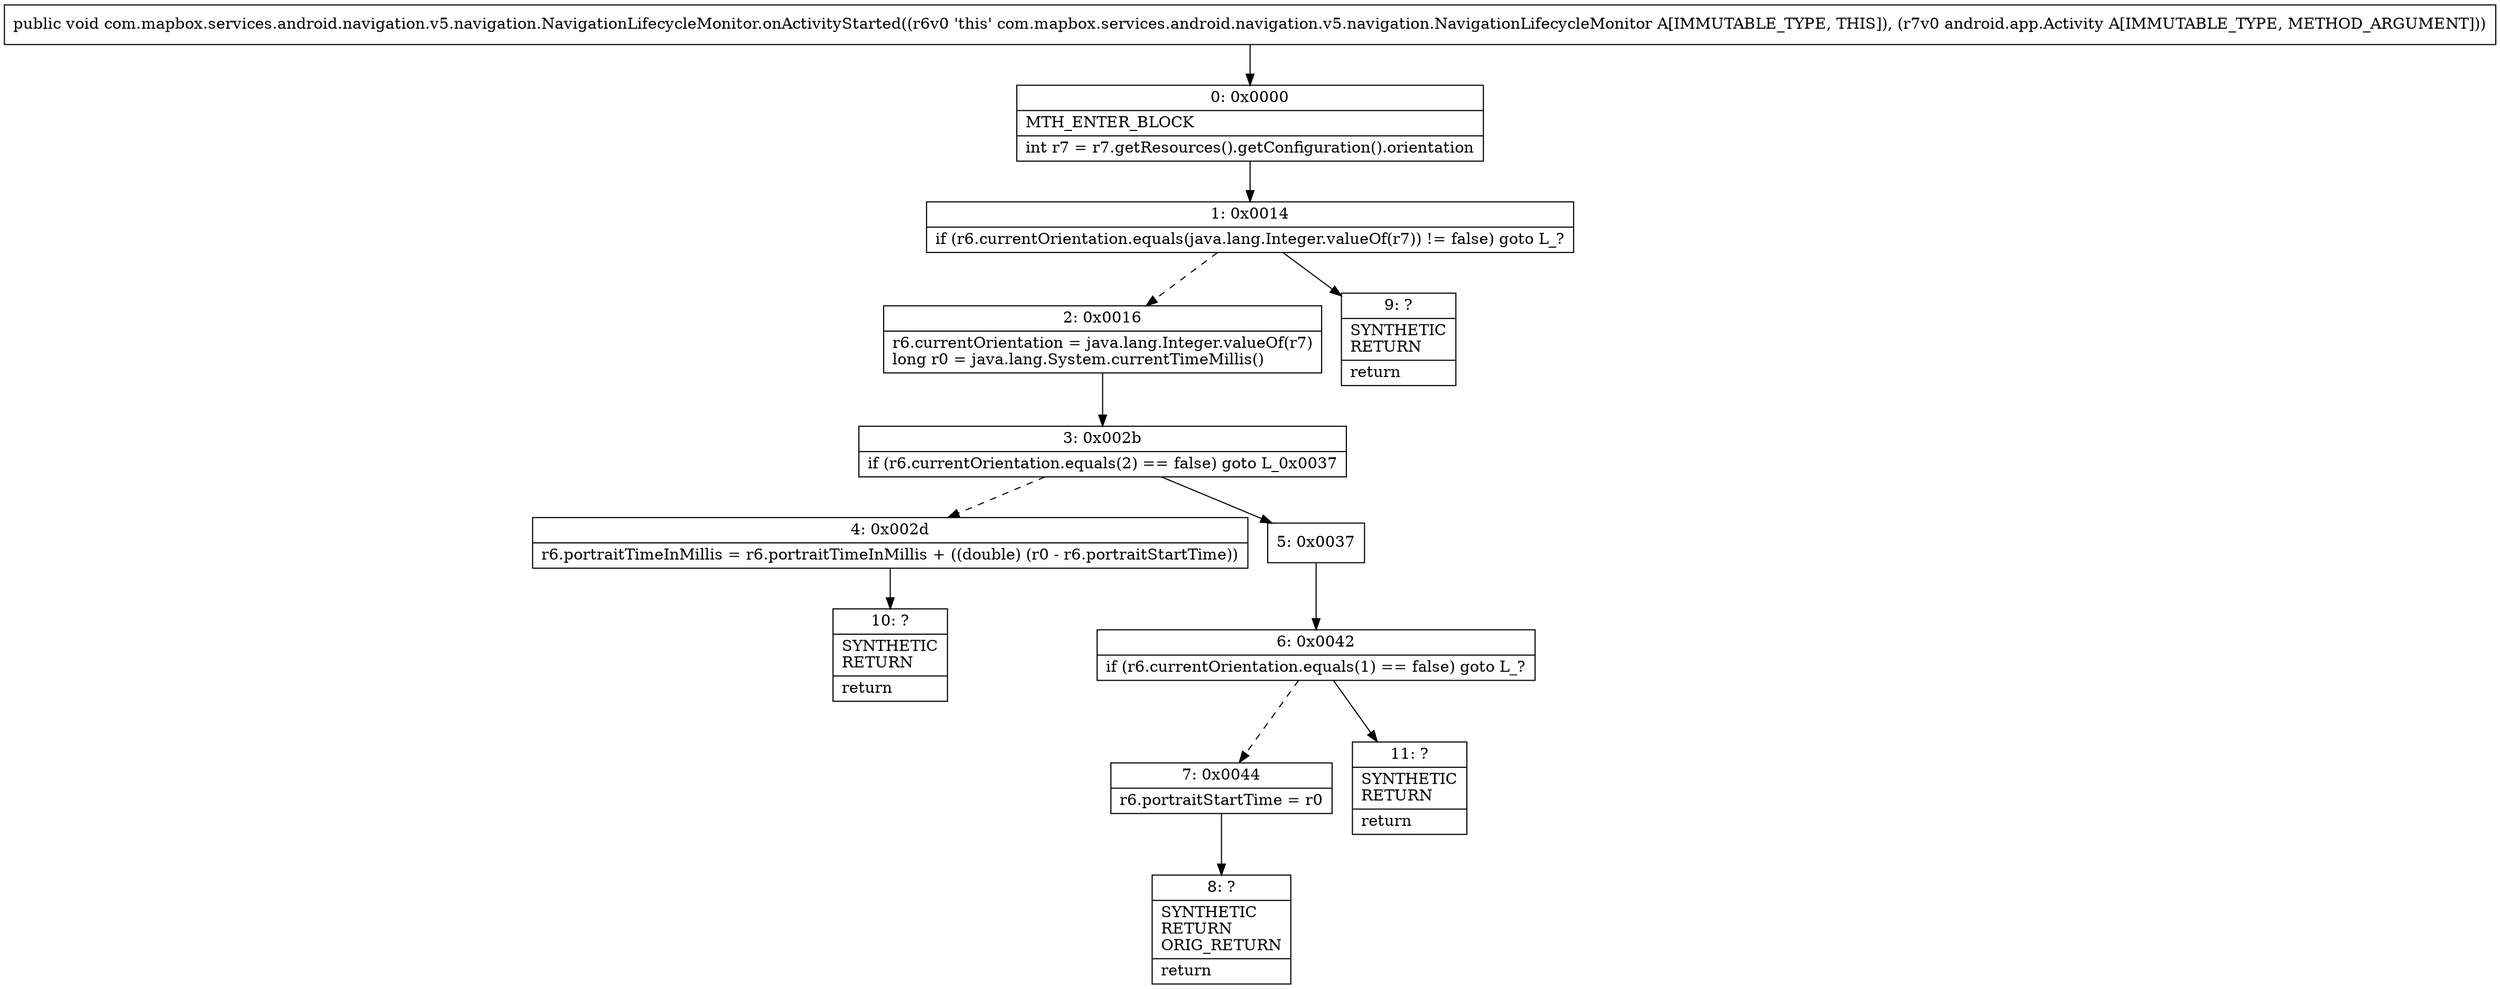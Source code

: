 digraph "CFG forcom.mapbox.services.android.navigation.v5.navigation.NavigationLifecycleMonitor.onActivityStarted(Landroid\/app\/Activity;)V" {
Node_0 [shape=record,label="{0\:\ 0x0000|MTH_ENTER_BLOCK\l|int r7 = r7.getResources().getConfiguration().orientation\l}"];
Node_1 [shape=record,label="{1\:\ 0x0014|if (r6.currentOrientation.equals(java.lang.Integer.valueOf(r7)) != false) goto L_?\l}"];
Node_2 [shape=record,label="{2\:\ 0x0016|r6.currentOrientation = java.lang.Integer.valueOf(r7)\llong r0 = java.lang.System.currentTimeMillis()\l}"];
Node_3 [shape=record,label="{3\:\ 0x002b|if (r6.currentOrientation.equals(2) == false) goto L_0x0037\l}"];
Node_4 [shape=record,label="{4\:\ 0x002d|r6.portraitTimeInMillis = r6.portraitTimeInMillis + ((double) (r0 \- r6.portraitStartTime))\l}"];
Node_5 [shape=record,label="{5\:\ 0x0037}"];
Node_6 [shape=record,label="{6\:\ 0x0042|if (r6.currentOrientation.equals(1) == false) goto L_?\l}"];
Node_7 [shape=record,label="{7\:\ 0x0044|r6.portraitStartTime = r0\l}"];
Node_8 [shape=record,label="{8\:\ ?|SYNTHETIC\lRETURN\lORIG_RETURN\l|return\l}"];
Node_9 [shape=record,label="{9\:\ ?|SYNTHETIC\lRETURN\l|return\l}"];
Node_10 [shape=record,label="{10\:\ ?|SYNTHETIC\lRETURN\l|return\l}"];
Node_11 [shape=record,label="{11\:\ ?|SYNTHETIC\lRETURN\l|return\l}"];
MethodNode[shape=record,label="{public void com.mapbox.services.android.navigation.v5.navigation.NavigationLifecycleMonitor.onActivityStarted((r6v0 'this' com.mapbox.services.android.navigation.v5.navigation.NavigationLifecycleMonitor A[IMMUTABLE_TYPE, THIS]), (r7v0 android.app.Activity A[IMMUTABLE_TYPE, METHOD_ARGUMENT])) }"];
MethodNode -> Node_0;
Node_0 -> Node_1;
Node_1 -> Node_2[style=dashed];
Node_1 -> Node_9;
Node_2 -> Node_3;
Node_3 -> Node_4[style=dashed];
Node_3 -> Node_5;
Node_4 -> Node_10;
Node_5 -> Node_6;
Node_6 -> Node_7[style=dashed];
Node_6 -> Node_11;
Node_7 -> Node_8;
}

